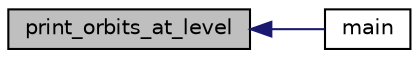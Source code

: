 digraph "print_orbits_at_level"
{
  edge [fontname="Helvetica",fontsize="10",labelfontname="Helvetica",labelfontsize="10"];
  node [fontname="Helvetica",fontsize="10",shape=record];
  rankdir="LR";
  Node924 [label="print_orbits_at_level",height=0.2,width=0.4,color="black", fillcolor="grey75", style="filled", fontcolor="black"];
  Node924 -> Node925 [dir="back",color="midnightblue",fontsize="10",style="solid",fontname="Helvetica"];
  Node925 [label="main",height=0.2,width=0.4,color="black", fillcolor="white", style="filled",URL="$d9/dfa/all__cycles_8_c.html#a3c04138a5bfe5d72780bb7e82a18e627"];
}

